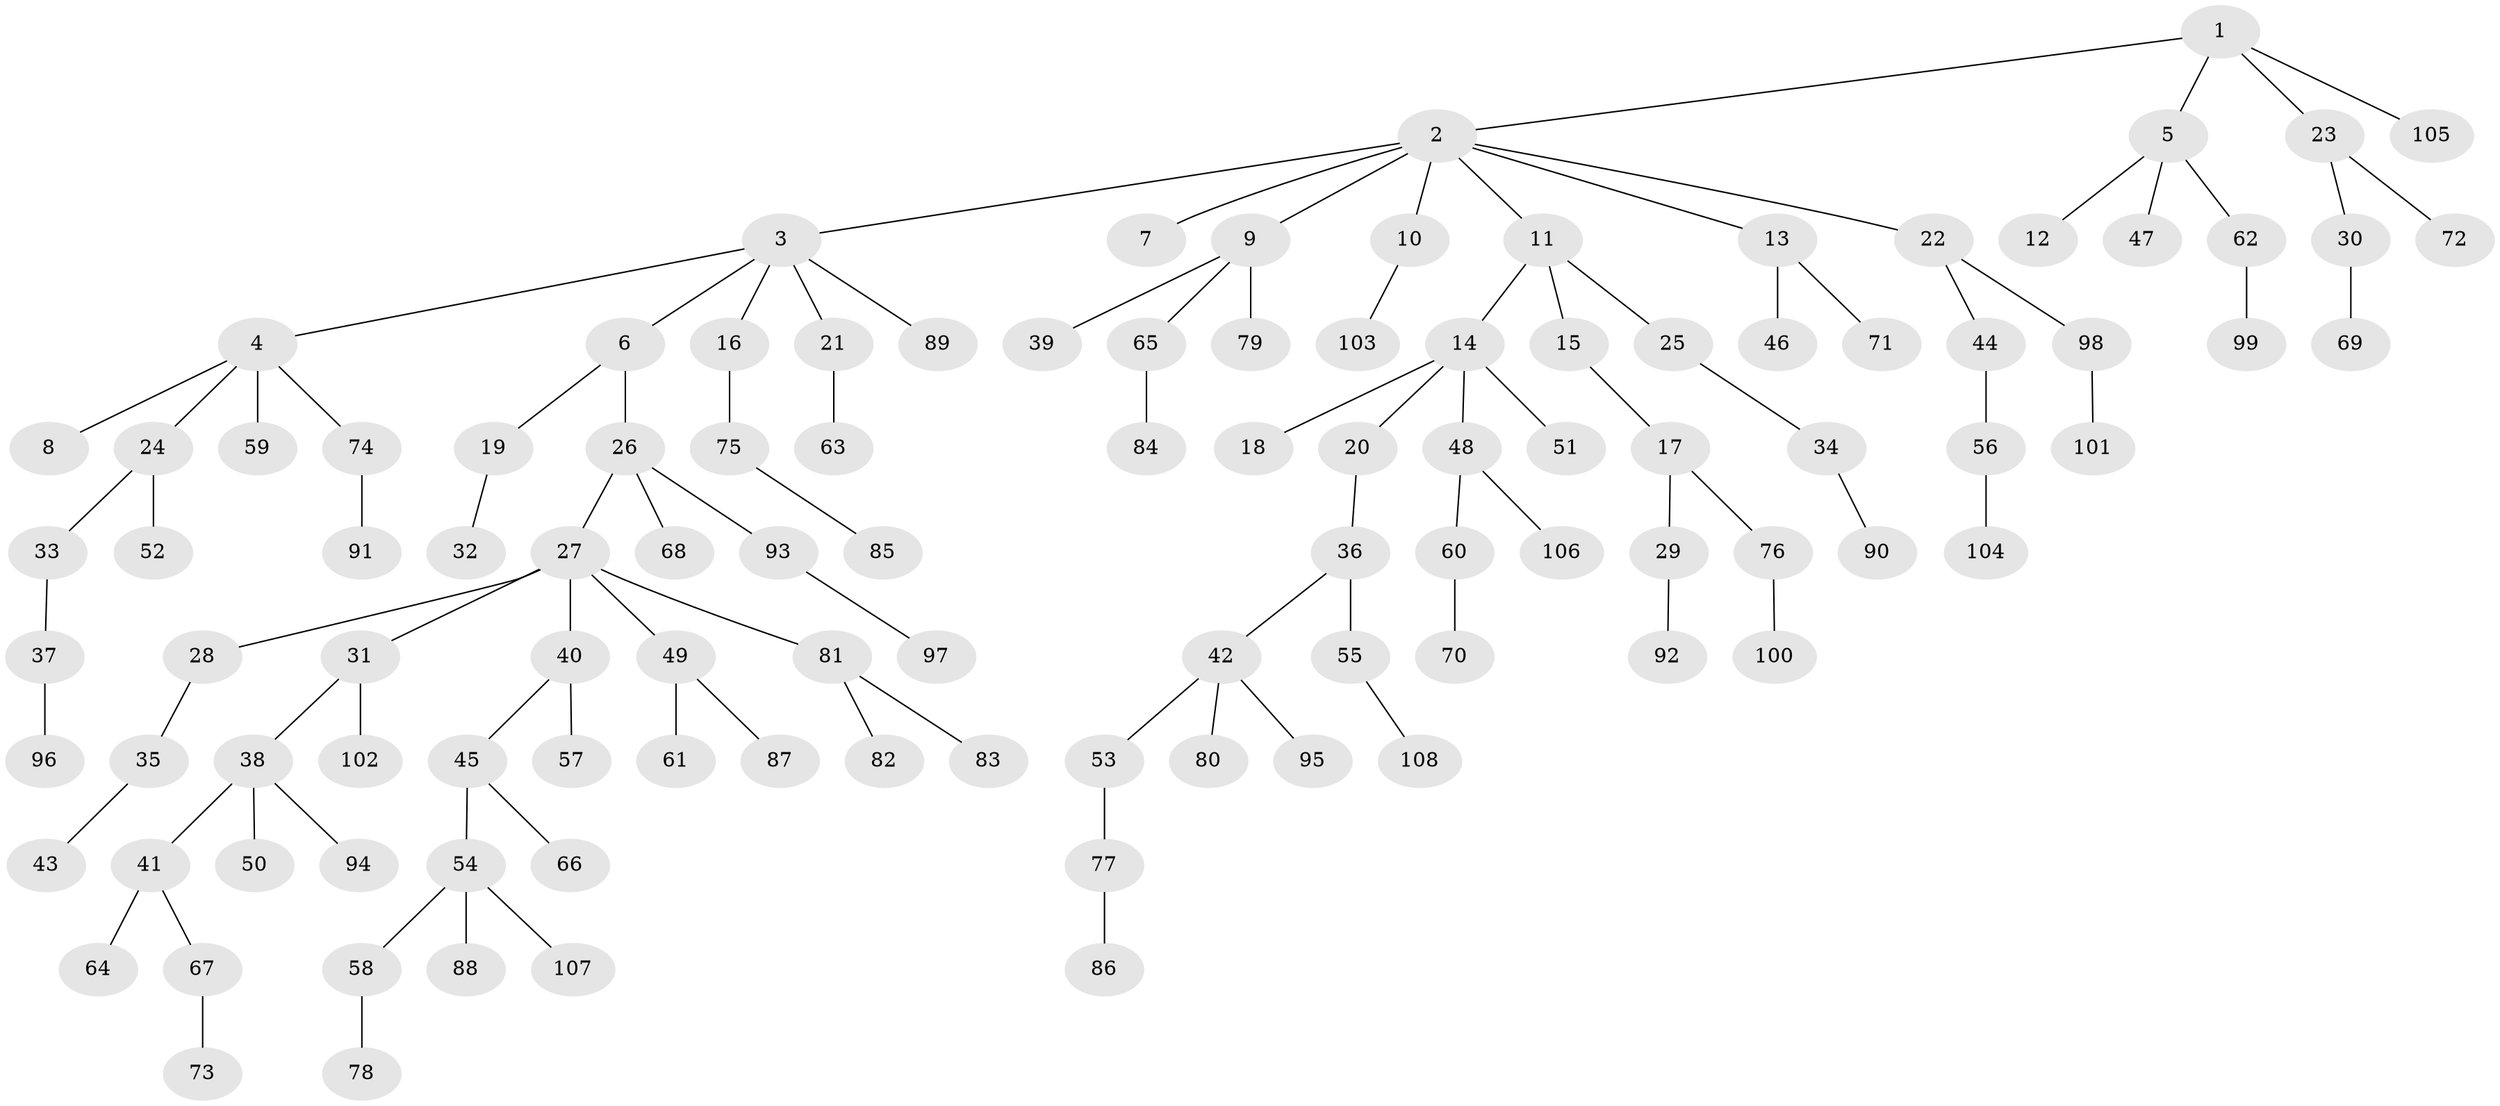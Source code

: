 // Generated by graph-tools (version 1.1) at 2025/26/03/09/25 03:26:32]
// undirected, 108 vertices, 107 edges
graph export_dot {
graph [start="1"]
  node [color=gray90,style=filled];
  1;
  2;
  3;
  4;
  5;
  6;
  7;
  8;
  9;
  10;
  11;
  12;
  13;
  14;
  15;
  16;
  17;
  18;
  19;
  20;
  21;
  22;
  23;
  24;
  25;
  26;
  27;
  28;
  29;
  30;
  31;
  32;
  33;
  34;
  35;
  36;
  37;
  38;
  39;
  40;
  41;
  42;
  43;
  44;
  45;
  46;
  47;
  48;
  49;
  50;
  51;
  52;
  53;
  54;
  55;
  56;
  57;
  58;
  59;
  60;
  61;
  62;
  63;
  64;
  65;
  66;
  67;
  68;
  69;
  70;
  71;
  72;
  73;
  74;
  75;
  76;
  77;
  78;
  79;
  80;
  81;
  82;
  83;
  84;
  85;
  86;
  87;
  88;
  89;
  90;
  91;
  92;
  93;
  94;
  95;
  96;
  97;
  98;
  99;
  100;
  101;
  102;
  103;
  104;
  105;
  106;
  107;
  108;
  1 -- 2;
  1 -- 5;
  1 -- 23;
  1 -- 105;
  2 -- 3;
  2 -- 7;
  2 -- 9;
  2 -- 10;
  2 -- 11;
  2 -- 13;
  2 -- 22;
  3 -- 4;
  3 -- 6;
  3 -- 16;
  3 -- 21;
  3 -- 89;
  4 -- 8;
  4 -- 24;
  4 -- 59;
  4 -- 74;
  5 -- 12;
  5 -- 47;
  5 -- 62;
  6 -- 19;
  6 -- 26;
  9 -- 39;
  9 -- 65;
  9 -- 79;
  10 -- 103;
  11 -- 14;
  11 -- 15;
  11 -- 25;
  13 -- 46;
  13 -- 71;
  14 -- 18;
  14 -- 20;
  14 -- 48;
  14 -- 51;
  15 -- 17;
  16 -- 75;
  17 -- 29;
  17 -- 76;
  19 -- 32;
  20 -- 36;
  21 -- 63;
  22 -- 44;
  22 -- 98;
  23 -- 30;
  23 -- 72;
  24 -- 33;
  24 -- 52;
  25 -- 34;
  26 -- 27;
  26 -- 68;
  26 -- 93;
  27 -- 28;
  27 -- 31;
  27 -- 40;
  27 -- 49;
  27 -- 81;
  28 -- 35;
  29 -- 92;
  30 -- 69;
  31 -- 38;
  31 -- 102;
  33 -- 37;
  34 -- 90;
  35 -- 43;
  36 -- 42;
  36 -- 55;
  37 -- 96;
  38 -- 41;
  38 -- 50;
  38 -- 94;
  40 -- 45;
  40 -- 57;
  41 -- 64;
  41 -- 67;
  42 -- 53;
  42 -- 80;
  42 -- 95;
  44 -- 56;
  45 -- 54;
  45 -- 66;
  48 -- 60;
  48 -- 106;
  49 -- 61;
  49 -- 87;
  53 -- 77;
  54 -- 58;
  54 -- 88;
  54 -- 107;
  55 -- 108;
  56 -- 104;
  58 -- 78;
  60 -- 70;
  62 -- 99;
  65 -- 84;
  67 -- 73;
  74 -- 91;
  75 -- 85;
  76 -- 100;
  77 -- 86;
  81 -- 82;
  81 -- 83;
  93 -- 97;
  98 -- 101;
}
